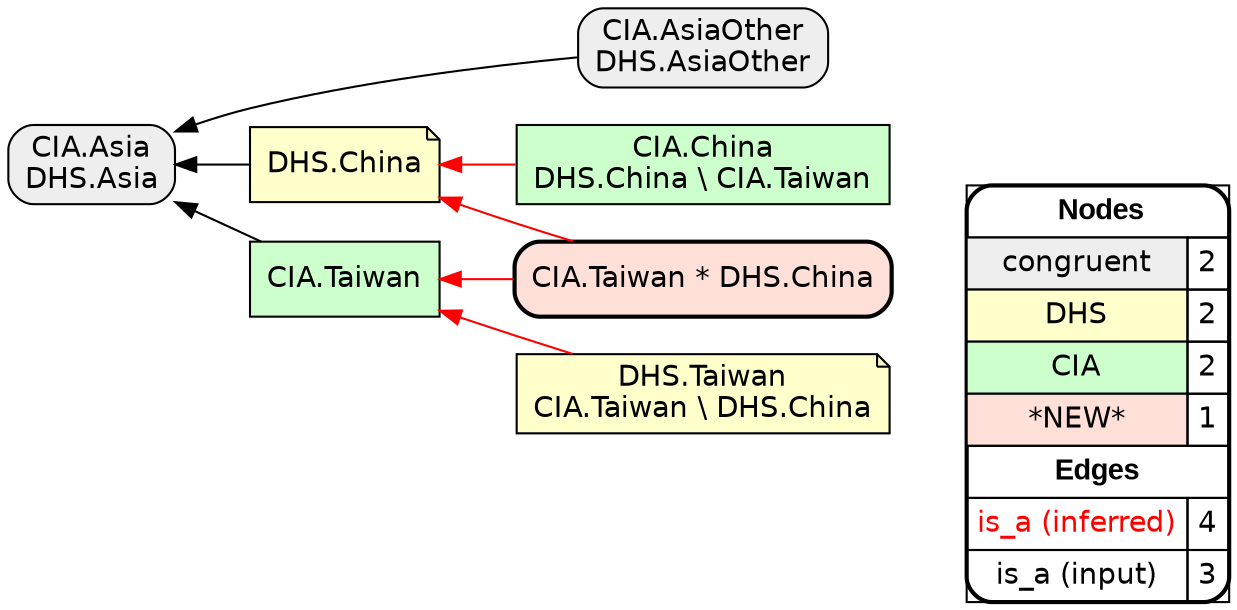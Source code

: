 digraph{
rankdir=RL
node[shape=box style="filled,rounded" fillcolor="#EEEEEE" fontname="helvetica"] 
"CIA.AsiaOther\nDHS.AsiaOther"
"CIA.Asia\nDHS.Asia"
node[shape=note style=filled fillcolor="#FFFFCC" fontname="helvetica"] 
"DHS.Taiwan\nCIA.Taiwan \\ DHS.China"
"DHS.China"
node[shape=box style=filled fillcolor="#CCFFCC" fontname="helvetica"] 
"CIA.Taiwan"
"CIA.China\nDHS.China \\ CIA.Taiwan"
node[shape=box style="filled,rounded,bold" fillcolor="#FFE0D8" fontname="helvetica"] 
"CIA.Taiwan * DHS.China"
edge[arrowhead=normal style=dotted color="#000000" constraint=true penwidth=1]
edge[arrowhead=normal style=solid color="#FF0000" constraint=true penwidth=1]
"CIA.Taiwan * DHS.China" -> "CIA.Taiwan"
"DHS.Taiwan\nCIA.Taiwan \\ DHS.China" -> "CIA.Taiwan"
"CIA.China\nDHS.China \\ CIA.Taiwan" -> "DHS.China"
"CIA.Taiwan * DHS.China" -> "DHS.China"
edge[arrowhead=normal style=solid color="#000000" constraint=true penwidth=1]
"CIA.Taiwan" -> "CIA.Asia\nDHS.Asia"
"CIA.AsiaOther\nDHS.AsiaOther" -> "CIA.Asia\nDHS.Asia"
"DHS.China" -> "CIA.Asia\nDHS.Asia"
node[shape=box] 
{rank=source Legend [fillcolor= white margin=0 label=< 
 <TABLE BORDER="0" CELLBORDER="1" CELLSPACING="0" CELLPADDING="4"> 
<TR> <TD COLSPAN="2"><font face="Arial Black"> Nodes</font></TD> </TR> 
<TR> 
 <TD bgcolor="#EEEEEE" fontname="helvetica">congruent</TD> 
 <TD>2</TD> 
 </TR> 
<TR> 
 <TD bgcolor="#FFFFCC" fontname="helvetica">DHS</TD> 
 <TD>2</TD> 
 </TR> 
<TR> 
 <TD bgcolor="#CCFFCC" fontname="helvetica">CIA</TD> 
 <TD>2</TD> 
 </TR> 
<TR> 
 <TD bgcolor="#FFE0D8" fontname="helvetica">*NEW*</TD> 
 <TD>1</TD> 
 </TR> 
<TR> <TD COLSPAN="2"><font face = "Arial Black"> Edges </font></TD> </TR> 
<TR> 
 <TD><font color ="#FF0000">is_a (inferred)</font></TD><TD>4</TD>
</TR>
<TR> 
 <TD><font color ="#000000">is_a (input)</font></TD><TD>3</TD>
</TR>
</TABLE> 
 >] } 
}